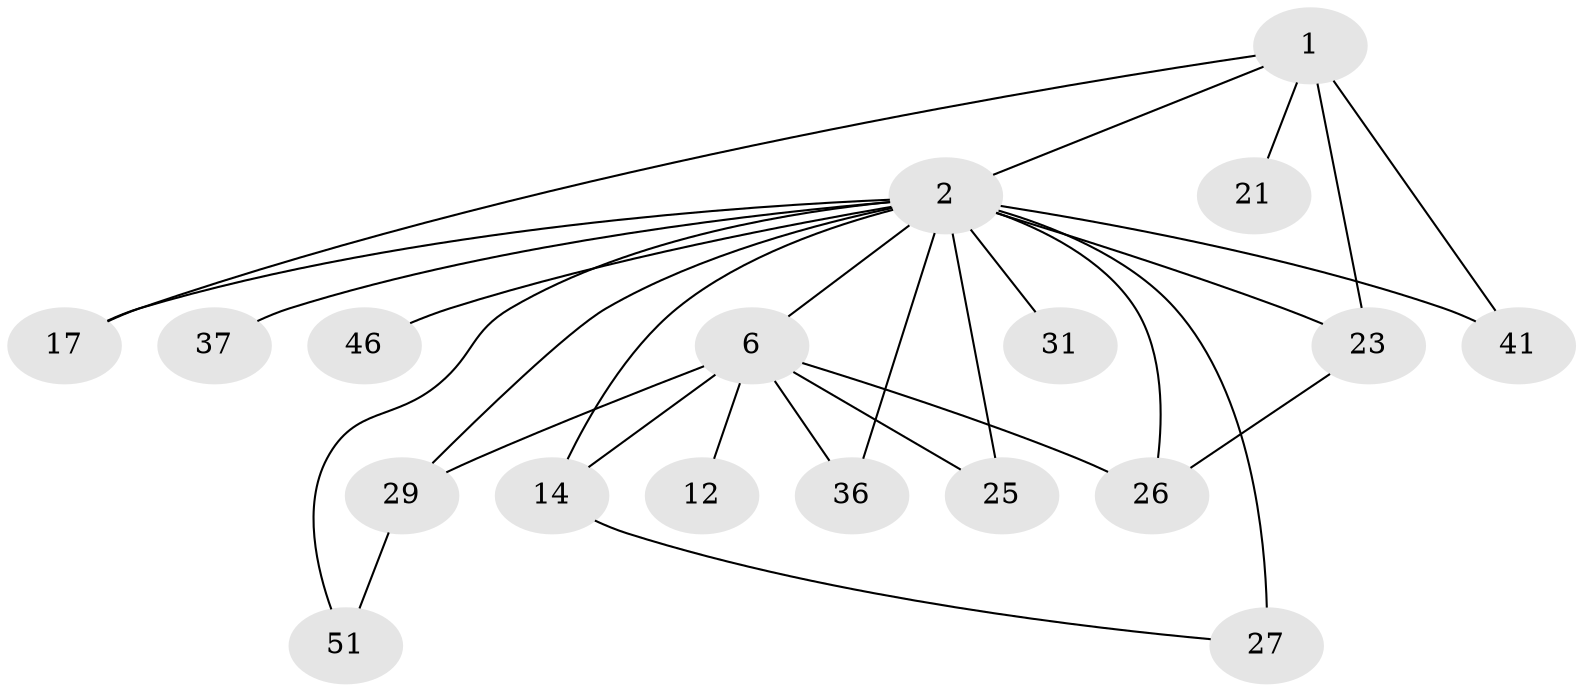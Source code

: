 // original degree distribution, {3: 0.16666666666666666, 5: 0.15, 7: 0.03333333333333333, 4: 0.1, 2: 0.4, 1: 0.15}
// Generated by graph-tools (version 1.1) at 2025/16/03/04/25 18:16:52]
// undirected, 18 vertices, 28 edges
graph export_dot {
graph [start="1"]
  node [color=gray90,style=filled];
  1 [super="+5"];
  2 [super="+13+49+3"];
  6 [super="+24+16+45+7"];
  12 [super="+38"];
  14 [super="+53"];
  17 [super="+22"];
  21;
  23 [super="+28"];
  25 [super="+48+32"];
  26;
  27;
  29 [super="+30+47+54"];
  31;
  36;
  37 [super="+55"];
  41 [super="+44"];
  46 [super="+56"];
  51;
  1 -- 2 [weight=2];
  1 -- 17;
  1 -- 21;
  1 -- 23 [weight=2];
  1 -- 41 [weight=2];
  2 -- 26 [weight=2];
  2 -- 14;
  2 -- 46;
  2 -- 31;
  2 -- 36;
  2 -- 41 [weight=2];
  2 -- 6 [weight=4];
  2 -- 37;
  2 -- 17;
  2 -- 51;
  2 -- 23 [weight=2];
  2 -- 25;
  2 -- 27 [weight=2];
  2 -- 29;
  6 -- 14;
  6 -- 36;
  6 -- 25 [weight=2];
  6 -- 26;
  6 -- 12;
  6 -- 29;
  14 -- 27;
  23 -- 26;
  29 -- 51;
}
